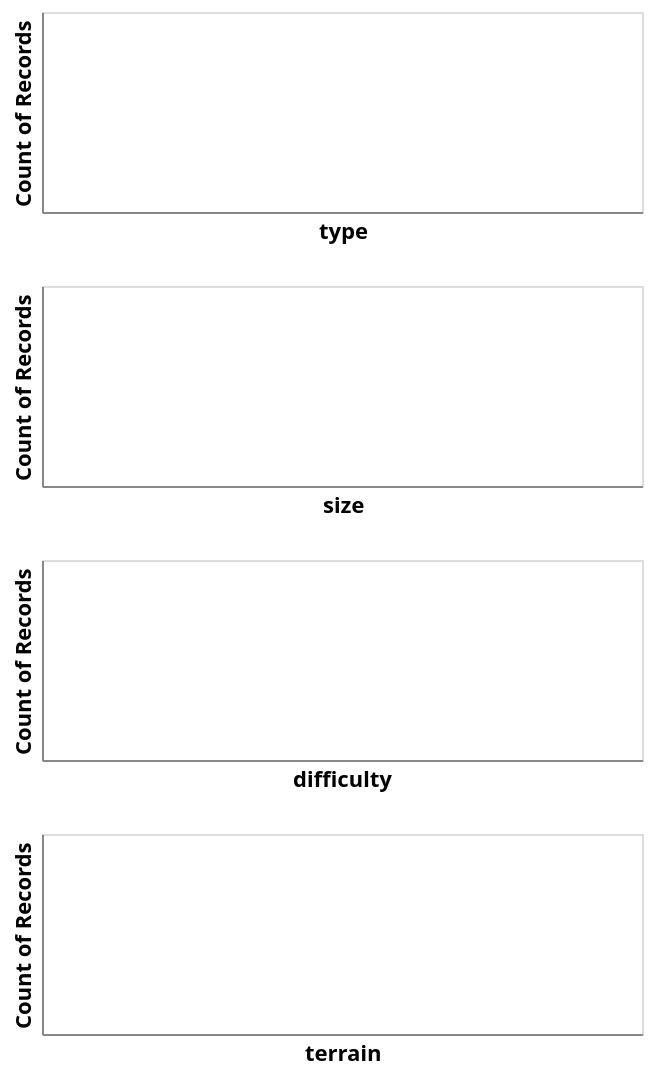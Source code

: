 {
  "$schema": "https://vega.github.io/schema/vega-lite/v3.json",
  "description": "CacheViz filters",
  "data": {
    "values": []
  },
  "vconcat": [
    {
      "width": 300,
      "height": 100,
      "mark": "bar",
      "selection": {
        "type": {
          "type": "multi",
          "resolve": "global"
        }
      },
      "encoding": {
        "x": {
          "field": "type",
          "type": "ordinal"
        },
        "y": {
          "aggregate": "count",
          "type": "quantitative"
        }
      }
    },
    {
      "width": 300,
      "height": 100,
      "mark": "bar",
      "encoding": {
        "x": {
          "field": "size",
          "type": "ordinal",
          "sort": [
            "micro",
            "small",
            "regular",
            "large",
            "virtual",
            "other",
            "not_chosen"
          ]
        },
        "y": {
          "aggregate": "count",
          "type": "quantitative"
        }
      }
    },
    {
      "width": 300,
      "height": 100,
      "mark": "bar",
      "encoding": {
        "x": {
          "field": "difficulty",
          "type": "ordinal"
        },
        "y": {
          "aggregate": "count",
          "type": "quantitative"
        }
      }
    },
    {
      "width": 300,
      "height": 100,
      "mark": "bar",
      "encoding": {
        "x": {
          "field": "terrain",
          "type": "ordinal"
        },
        "y": {
          "aggregate": "count",
          "type": "quantitative"
        }
      }
    }
  ]
}
